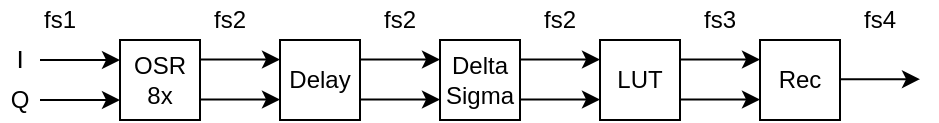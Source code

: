 <mxfile version="28.2.3">
  <diagram name="Page-1" id="pEPi_JN1sJmoPVMVXcNB">
    <mxGraphModel dx="453" dy="232" grid="1" gridSize="10" guides="1" tooltips="1" connect="1" arrows="1" fold="1" page="1" pageScale="1" pageWidth="850" pageHeight="1100" math="0" shadow="0">
      <root>
        <mxCell id="0" />
        <mxCell id="1" parent="0" />
        <mxCell id="ps-ontqsnGCl3ai26Atb-1" value="OSR 8x" style="rounded=0;whiteSpace=wrap;html=1;" vertex="1" parent="1">
          <mxGeometry x="360" y="240" width="40" height="40" as="geometry" />
        </mxCell>
        <mxCell id="ps-ontqsnGCl3ai26Atb-2" value="" style="endArrow=classic;html=1;rounded=0;" edge="1" parent="1">
          <mxGeometry width="50" height="50" relative="1" as="geometry">
            <mxPoint x="320" y="250" as="sourcePoint" />
            <mxPoint x="360" y="250" as="targetPoint" />
          </mxGeometry>
        </mxCell>
        <mxCell id="ps-ontqsnGCl3ai26Atb-3" value="" style="endArrow=classic;html=1;rounded=0;" edge="1" parent="1">
          <mxGeometry width="50" height="50" relative="1" as="geometry">
            <mxPoint x="320" y="270" as="sourcePoint" />
            <mxPoint x="360" y="270" as="targetPoint" />
          </mxGeometry>
        </mxCell>
        <mxCell id="ps-ontqsnGCl3ai26Atb-4" value="I" style="text;html=1;align=center;verticalAlign=middle;whiteSpace=wrap;rounded=0;" vertex="1" parent="1">
          <mxGeometry x="300" y="240" width="20" height="20" as="geometry" />
        </mxCell>
        <mxCell id="ps-ontqsnGCl3ai26Atb-5" value="I" style="text;html=1;align=center;verticalAlign=middle;whiteSpace=wrap;rounded=0;" vertex="1" parent="1">
          <mxGeometry x="300" y="240" width="20" height="20" as="geometry" />
        </mxCell>
        <mxCell id="ps-ontqsnGCl3ai26Atb-6" value="Q" style="text;html=1;align=center;verticalAlign=middle;whiteSpace=wrap;rounded=0;" vertex="1" parent="1">
          <mxGeometry x="300" y="260" width="20" height="20" as="geometry" />
        </mxCell>
        <mxCell id="ps-ontqsnGCl3ai26Atb-7" value="fs1" style="text;html=1;align=center;verticalAlign=middle;whiteSpace=wrap;rounded=0;" vertex="1" parent="1">
          <mxGeometry x="320" y="220" width="20" height="20" as="geometry" />
        </mxCell>
        <mxCell id="ps-ontqsnGCl3ai26Atb-8" value="" style="endArrow=classic;html=1;rounded=0;" edge="1" parent="1">
          <mxGeometry width="50" height="50" relative="1" as="geometry">
            <mxPoint x="400" y="249.78" as="sourcePoint" />
            <mxPoint x="440" y="249.78" as="targetPoint" />
          </mxGeometry>
        </mxCell>
        <mxCell id="ps-ontqsnGCl3ai26Atb-9" value="" style="endArrow=classic;html=1;rounded=0;" edge="1" parent="1">
          <mxGeometry width="50" height="50" relative="1" as="geometry">
            <mxPoint x="400" y="269.78" as="sourcePoint" />
            <mxPoint x="440" y="269.78" as="targetPoint" />
          </mxGeometry>
        </mxCell>
        <mxCell id="ps-ontqsnGCl3ai26Atb-13" value="Delay" style="rounded=0;whiteSpace=wrap;html=1;" vertex="1" parent="1">
          <mxGeometry x="440" y="240" width="40" height="40" as="geometry" />
        </mxCell>
        <mxCell id="ps-ontqsnGCl3ai26Atb-14" value="" style="endArrow=classic;html=1;rounded=0;" edge="1" parent="1">
          <mxGeometry width="50" height="50" relative="1" as="geometry">
            <mxPoint x="480" y="249.78" as="sourcePoint" />
            <mxPoint x="520" y="249.78" as="targetPoint" />
          </mxGeometry>
        </mxCell>
        <mxCell id="ps-ontqsnGCl3ai26Atb-15" value="" style="endArrow=classic;html=1;rounded=0;" edge="1" parent="1">
          <mxGeometry width="50" height="50" relative="1" as="geometry">
            <mxPoint x="480" y="269.78" as="sourcePoint" />
            <mxPoint x="520" y="269.78" as="targetPoint" />
          </mxGeometry>
        </mxCell>
        <mxCell id="ps-ontqsnGCl3ai26Atb-16" value="Delta&lt;div&gt;Sigma&lt;/div&gt;" style="rounded=0;whiteSpace=wrap;html=1;" vertex="1" parent="1">
          <mxGeometry x="520" y="240" width="40" height="40" as="geometry" />
        </mxCell>
        <mxCell id="ps-ontqsnGCl3ai26Atb-17" value="" style="endArrow=classic;html=1;rounded=0;" edge="1" parent="1">
          <mxGeometry width="50" height="50" relative="1" as="geometry">
            <mxPoint x="560" y="249.78" as="sourcePoint" />
            <mxPoint x="600" y="249.78" as="targetPoint" />
          </mxGeometry>
        </mxCell>
        <mxCell id="ps-ontqsnGCl3ai26Atb-18" value="" style="endArrow=classic;html=1;rounded=0;" edge="1" parent="1">
          <mxGeometry width="50" height="50" relative="1" as="geometry">
            <mxPoint x="560" y="269.78" as="sourcePoint" />
            <mxPoint x="600" y="269.78" as="targetPoint" />
          </mxGeometry>
        </mxCell>
        <mxCell id="ps-ontqsnGCl3ai26Atb-19" value="LUT" style="rounded=0;whiteSpace=wrap;html=1;" vertex="1" parent="1">
          <mxGeometry x="600" y="240" width="40" height="40" as="geometry" />
        </mxCell>
        <mxCell id="ps-ontqsnGCl3ai26Atb-20" value="" style="endArrow=classic;html=1;rounded=0;" edge="1" parent="1">
          <mxGeometry width="50" height="50" relative="1" as="geometry">
            <mxPoint x="640" y="249.78" as="sourcePoint" />
            <mxPoint x="680" y="249.78" as="targetPoint" />
          </mxGeometry>
        </mxCell>
        <mxCell id="ps-ontqsnGCl3ai26Atb-21" value="" style="endArrow=classic;html=1;rounded=0;" edge="1" parent="1">
          <mxGeometry width="50" height="50" relative="1" as="geometry">
            <mxPoint x="640" y="269.78" as="sourcePoint" />
            <mxPoint x="680" y="269.78" as="targetPoint" />
          </mxGeometry>
        </mxCell>
        <mxCell id="ps-ontqsnGCl3ai26Atb-22" value="Rec" style="rounded=0;whiteSpace=wrap;html=1;" vertex="1" parent="1">
          <mxGeometry x="680" y="240" width="40" height="40" as="geometry" />
        </mxCell>
        <mxCell id="ps-ontqsnGCl3ai26Atb-23" value="fs2" style="text;html=1;align=center;verticalAlign=middle;whiteSpace=wrap;rounded=0;" vertex="1" parent="1">
          <mxGeometry x="405" y="220" width="20" height="20" as="geometry" />
        </mxCell>
        <mxCell id="ps-ontqsnGCl3ai26Atb-24" value="fs2" style="text;html=1;align=center;verticalAlign=middle;whiteSpace=wrap;rounded=0;" vertex="1" parent="1">
          <mxGeometry x="490" y="220" width="20" height="20" as="geometry" />
        </mxCell>
        <mxCell id="ps-ontqsnGCl3ai26Atb-25" value="fs2" style="text;html=1;align=center;verticalAlign=middle;whiteSpace=wrap;rounded=0;" vertex="1" parent="1">
          <mxGeometry x="570" y="220" width="20" height="20" as="geometry" />
        </mxCell>
        <mxCell id="ps-ontqsnGCl3ai26Atb-26" value="fs3" style="text;html=1;align=center;verticalAlign=middle;whiteSpace=wrap;rounded=0;" vertex="1" parent="1">
          <mxGeometry x="650" y="220" width="20" height="20" as="geometry" />
        </mxCell>
        <mxCell id="ps-ontqsnGCl3ai26Atb-27" value="fs4" style="text;html=1;align=center;verticalAlign=middle;whiteSpace=wrap;rounded=0;" vertex="1" parent="1">
          <mxGeometry x="730" y="220" width="20" height="20" as="geometry" />
        </mxCell>
        <mxCell id="ps-ontqsnGCl3ai26Atb-28" value="" style="endArrow=classic;html=1;rounded=0;" edge="1" parent="1">
          <mxGeometry width="50" height="50" relative="1" as="geometry">
            <mxPoint x="720" y="259.57" as="sourcePoint" />
            <mxPoint x="760" y="259.57" as="targetPoint" />
          </mxGeometry>
        </mxCell>
      </root>
    </mxGraphModel>
  </diagram>
</mxfile>
